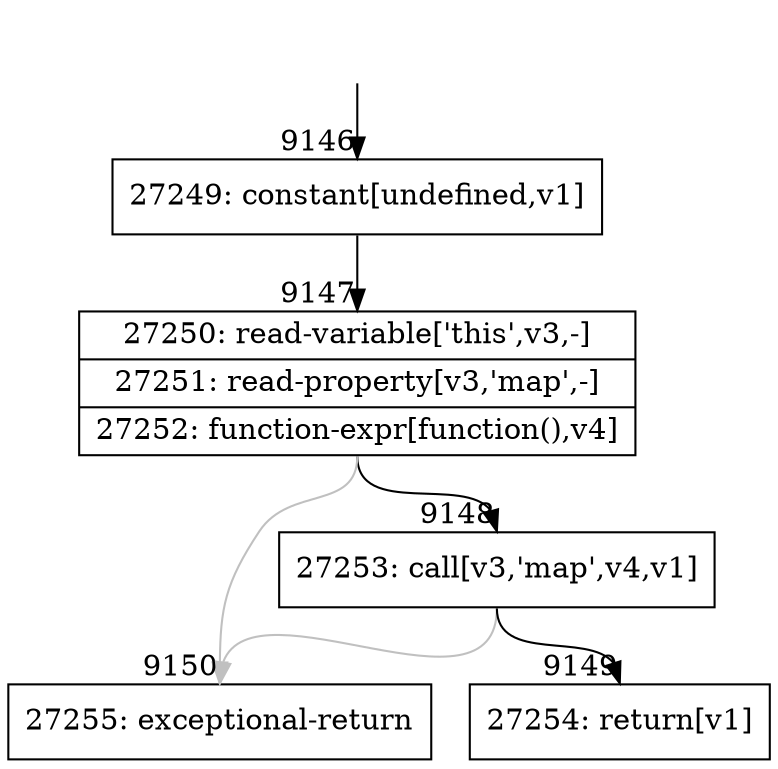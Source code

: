 digraph {
rankdir="TD"
BB_entry568[shape=none,label=""];
BB_entry568 -> BB9146 [tailport=s, headport=n, headlabel="    9146"]
BB9146 [shape=record label="{27249: constant[undefined,v1]}" ] 
BB9146 -> BB9147 [tailport=s, headport=n, headlabel="      9147"]
BB9147 [shape=record label="{27250: read-variable['this',v3,-]|27251: read-property[v3,'map',-]|27252: function-expr[function(),v4]}" ] 
BB9147 -> BB9148 [tailport=s, headport=n, headlabel="      9148"]
BB9147 -> BB9150 [tailport=s, headport=n, color=gray, headlabel="      9150"]
BB9148 [shape=record label="{27253: call[v3,'map',v4,v1]}" ] 
BB9148 -> BB9149 [tailport=s, headport=n, headlabel="      9149"]
BB9148 -> BB9150 [tailport=s, headport=n, color=gray]
BB9149 [shape=record label="{27254: return[v1]}" ] 
BB9150 [shape=record label="{27255: exceptional-return}" ] 
}
